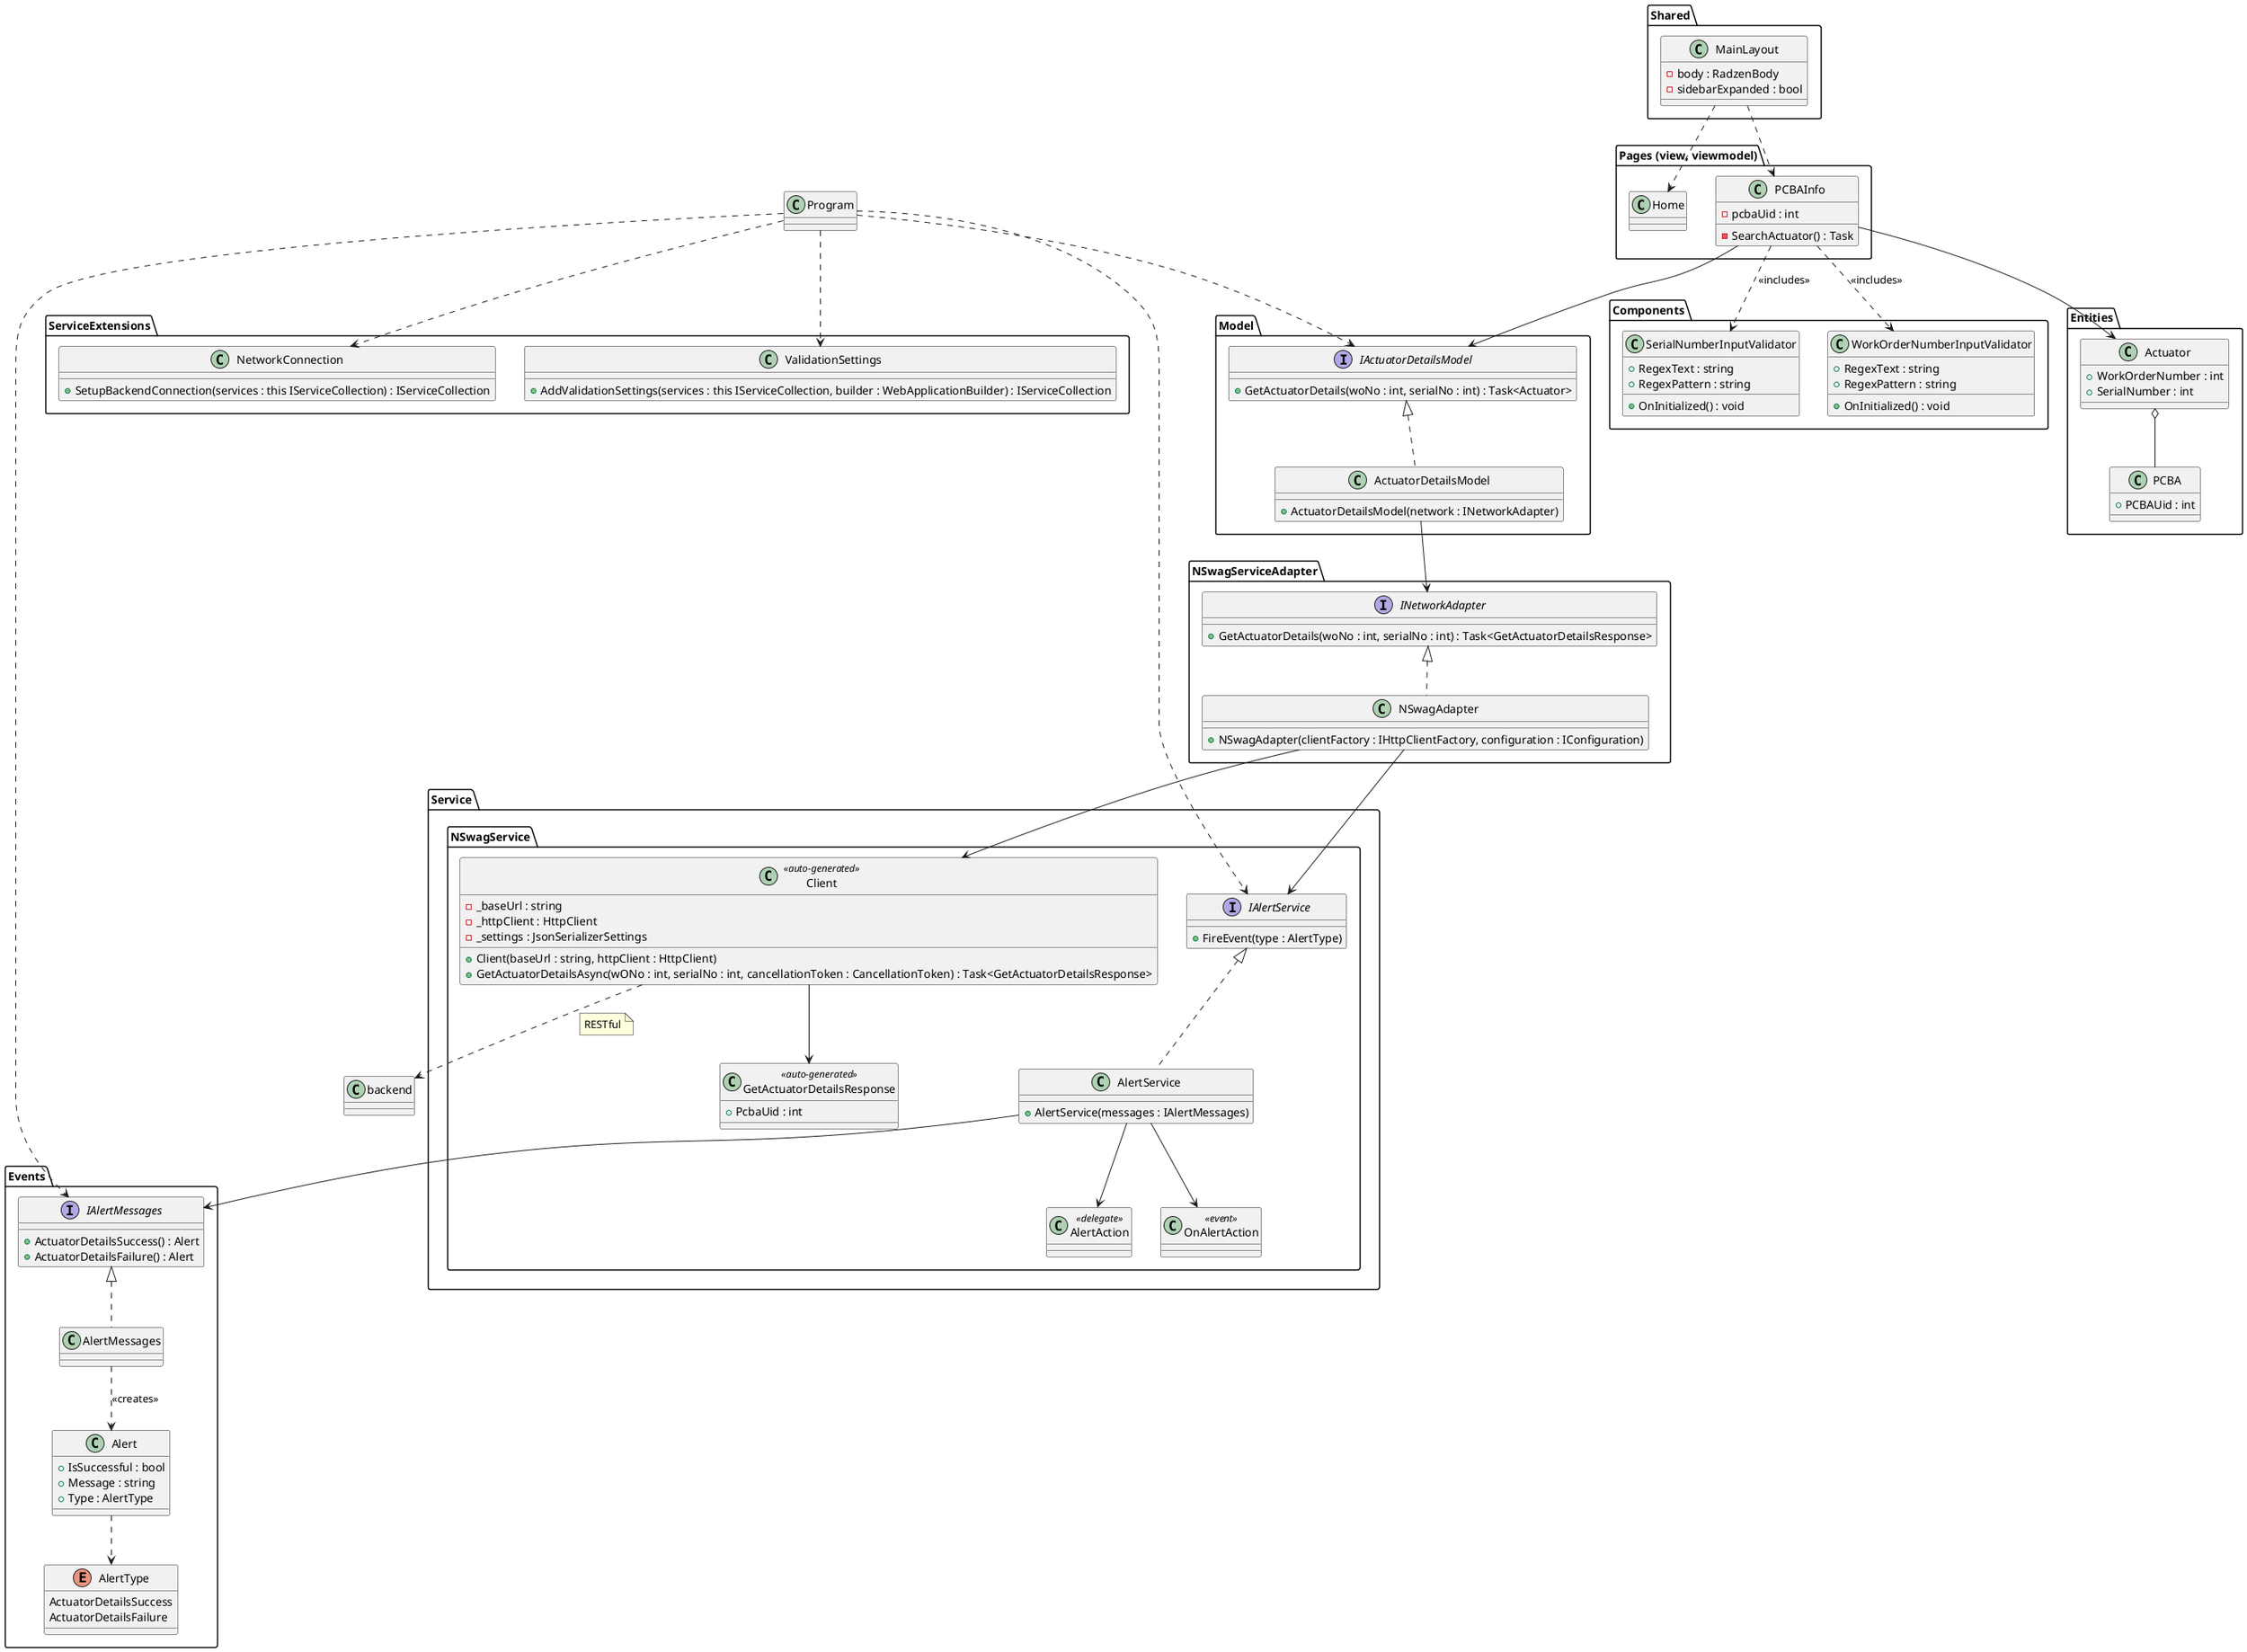@startuml

class Program {
    
}

package "ServiceExtensions" {
    class NetworkConnection {
        +SetupBackendConnection(services : this IServiceCollection) : IServiceCollection
    }
    class ValidationSettings {
        +AddValidationSettings(services : this IServiceCollection, builder : WebApplicationBuilder) : IServiceCollection
    }
}

Program ..> NetworkConnection
Program ..> ValidationSettings

package "Shared" {
    class MainLayout {
    -body : RadzenBody
    -sidebarExpanded : bool
    }
}

package "Pages (view, viewmodel)" {
    class Home {}
    class PCBAInfo {
        -pcbaUid : int
        -SearchActuator() : Task
    }
}

MainLayout ..> PCBAInfo
MainLayout ..> Home

package "Components" {
    class SerialNumberInputValidator {
        +RegexText : string
        +RegexPattern : string
        +OnInitialized() : void
    }
    
    class WorkOrderNumberInputValidator {
        +RegexText : string
        +RegexPattern : string
        +OnInitialized() : void
    }
}

package "Entities" {
    class Actuator {
        +WorkOrderNumber : int
        +SerialNumber : int
    }
    
    class PCBA {
        +PCBAUid : int
    }
    
    Actuator o-- PCBA
}

package "Model" {
    interface IActuatorDetailsModel {
        +GetActuatorDetails(woNo : int, serialNo : int) : Task<Actuator>
    }
    
    class ActuatorDetailsModel {
        +ActuatorDetailsModel(network : INetworkAdapter)
    }
    
    IActuatorDetailsModel <|.. ActuatorDetailsModel
}

package "NSwagServiceAdapter" {
    interface INetworkAdapter {
        +GetActuatorDetails(woNo : int, serialNo : int) : Task<GetActuatorDetailsResponse>
    }
    
    class NSwagAdapter {
        +NSwagAdapter(clientFactory : IHttpClientFactory, configuration : IConfiguration)
    }
    
    INetworkAdapter <|.. NSwagAdapter
}

package "Service" {
    package "NSwagService" {
        class Client <<auto-generated>> {
            -_baseUrl : string
            -_httpClient : HttpClient
            -_settings : JsonSerializerSettings      
            +Client(baseUrl : string, httpClient : HttpClient) 
            +GetActuatorDetailsAsync(wONo : int, serialNo : int, cancellationToken : CancellationToken) : Task<GetActuatorDetailsResponse>
        }
        
        class GetActuatorDetailsResponse <<auto-generated>> {
            +PcbaUid : int
        }
        
        Client --> GetActuatorDetailsResponse
        
        interface IAlertService {
            +FireEvent(type : AlertType)
        }
        
        class AlertService {
            +AlertService(messages : IAlertMessages)
        }
        
        IAlertService <|.. AlertService
        
        class AlertAction <<delegate>> {}
        class OnAlertAction <<event>> {}
        
        AlertService --> AlertAction
        AlertService --> OnAlertAction
    }
}

package "Events" {
    interface IAlertMessages {
        +ActuatorDetailsSuccess() : Alert
        +ActuatorDetailsFailure() : Alert
    }
    
    class AlertMessages {
    }
    
    IAlertMessages <|.. AlertMessages
    
    class Alert {
        +IsSuccessful : bool
        +Message : string
        +Type : AlertType
    }
    
    enum AlertType {
        ActuatorDetailsSuccess
        ActuatorDetailsFailure
    }
    
    Alert ..> AlertType
    AlertMessages ..> Alert : <<creates>>
}

PCBAInfo --> Actuator
PCBAInfo --> IActuatorDetailsModel
PCBAInfo ..> SerialNumberInputValidator : <<includes>>
PCBAInfo ..> WorkOrderNumberInputValidator : <<includes>>
ActuatorDetailsModel --> INetworkAdapter
NSwagAdapter --> Client
AlertService --> Events.IAlertMessages
NSwagAdapter --> IAlertService
Client ..> backend
note right on link
    RESTful
end note
Program ..> IActuatorDetailsModel
Program ..> IAlertMessages
Program ..> IAlertService

@enduml